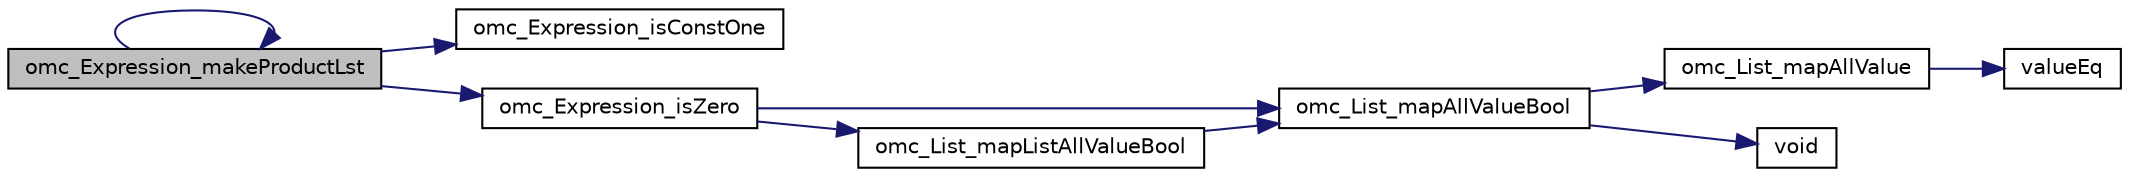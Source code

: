 digraph "omc_Expression_makeProductLst"
{
  edge [fontname="Helvetica",fontsize="10",labelfontname="Helvetica",labelfontsize="10"];
  node [fontname="Helvetica",fontsize="10",shape=record];
  rankdir="LR";
  Node64320 [label="omc_Expression_makeProductLst",height=0.2,width=0.4,color="black", fillcolor="grey75", style="filled", fontcolor="black"];
  Node64320 -> Node64321 [color="midnightblue",fontsize="10",style="solid",fontname="Helvetica"];
  Node64321 [label="omc_Expression_isConstOne",height=0.2,width=0.4,color="black", fillcolor="white", style="filled",URL="$d1/d08/_expression_8c.html#ac80eea39592901911bb750292d4a4e33"];
  Node64320 -> Node64320 [color="midnightblue",fontsize="10",style="solid",fontname="Helvetica"];
  Node64320 -> Node64322 [color="midnightblue",fontsize="10",style="solid",fontname="Helvetica"];
  Node64322 [label="omc_Expression_isZero",height=0.2,width=0.4,color="black", fillcolor="white", style="filled",URL="$d1/d08/_expression_8c.html#ab00afcac3649e1679e0d79b7918956c8"];
  Node64322 -> Node64323 [color="midnightblue",fontsize="10",style="solid",fontname="Helvetica"];
  Node64323 [label="omc_List_mapAllValueBool",height=0.2,width=0.4,color="black", fillcolor="white", style="filled",URL="$da/d72/_compiler_2boot_2build_2list_8c.html#a73ae5dcb374407869d5aad5c97b6452f"];
  Node64323 -> Node64324 [color="midnightblue",fontsize="10",style="solid",fontname="Helvetica"];
  Node64324 [label="omc_List_mapAllValue",height=0.2,width=0.4,color="black", fillcolor="white", style="filled",URL="$da/d72/_compiler_2boot_2build_2list_8c.html#a6907b8b0bf5d7da1b95ed78aa13581c9"];
  Node64324 -> Node64325 [color="midnightblue",fontsize="10",style="solid",fontname="Helvetica"];
  Node64325 [label="valueEq",height=0.2,width=0.4,color="black", fillcolor="white", style="filled",URL="$dc/dd0/build_2include_2omc_2c_2meta_2meta__modelica_8h.html#a053b78d26cb7fe728aa97ab1a575f7ad"];
  Node64323 -> Node64326 [color="midnightblue",fontsize="10",style="solid",fontname="Helvetica"];
  Node64326 [label="void",height=0.2,width=0.4,color="black", fillcolor="white", style="filled",URL="$d1/dd1/3rd_party_2gc_2include_2gc_8h.html#acacfa47efcc44a29f7bb7d98f2a000f8"];
  Node64322 -> Node64327 [color="midnightblue",fontsize="10",style="solid",fontname="Helvetica"];
  Node64327 [label="omc_List_mapListAllValueBool",height=0.2,width=0.4,color="black", fillcolor="white", style="filled",URL="$da/d72/_compiler_2boot_2build_2list_8c.html#ababb55c76308341703bb582302a50855"];
  Node64327 -> Node64323 [color="midnightblue",fontsize="10",style="solid",fontname="Helvetica"];
}
